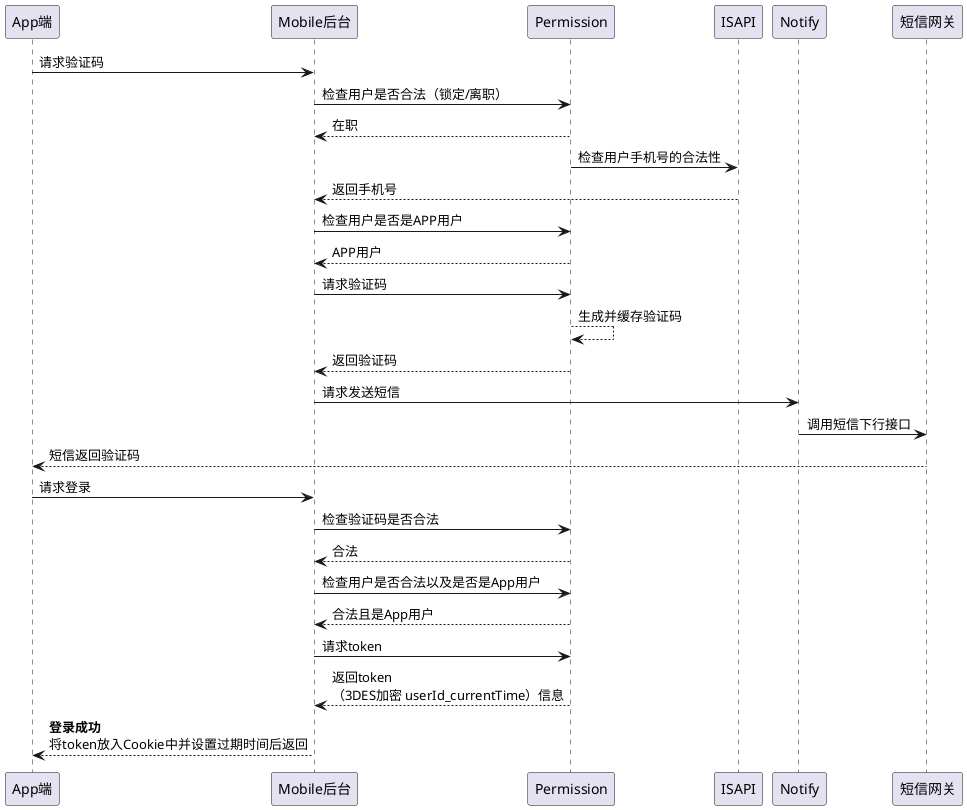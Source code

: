 @startuml
App端 -> Mobile后台: 请求验证码
Mobile后台 -> Permission: 检查用户是否合法（锁定/离职）
Permission --> Mobile后台: 在职
Permission -> ISAPI: 检查用户手机号的合法性
ISAPI --> Mobile后台: 返回手机号
Mobile后台 -> Permission: 检查用户是否是APP用户
Permission --> Mobile后台: APP用户
Mobile后台 -> Permission: 请求验证码
Permission --> Permission: 生成并缓存验证码
Permission --> Mobile后台: 返回验证码
Mobile后台 -> Notify: 请求发送短信
Notify -> 短信网关: 调用短信下行接口
短信网关 --> App端: 短信返回验证码
App端 -> Mobile后台: 请求登录
Mobile后台 -> Permission: 检查验证码是否合法
Permission --> Mobile后台: 合法
Mobile后台 -> Permission: 检查用户是否合法以及是否是App用户
Permission --> Mobile后台: 合法且是App用户
Mobile后台 -> Permission: 请求token
Permission --> Mobile后台: 返回token\n（3DES加密 userId_currentTime）信息
Mobile后台 --> App端: <b>登录成功</b>\n将token放入Cookie中并设置过期时间后返回
@enduml